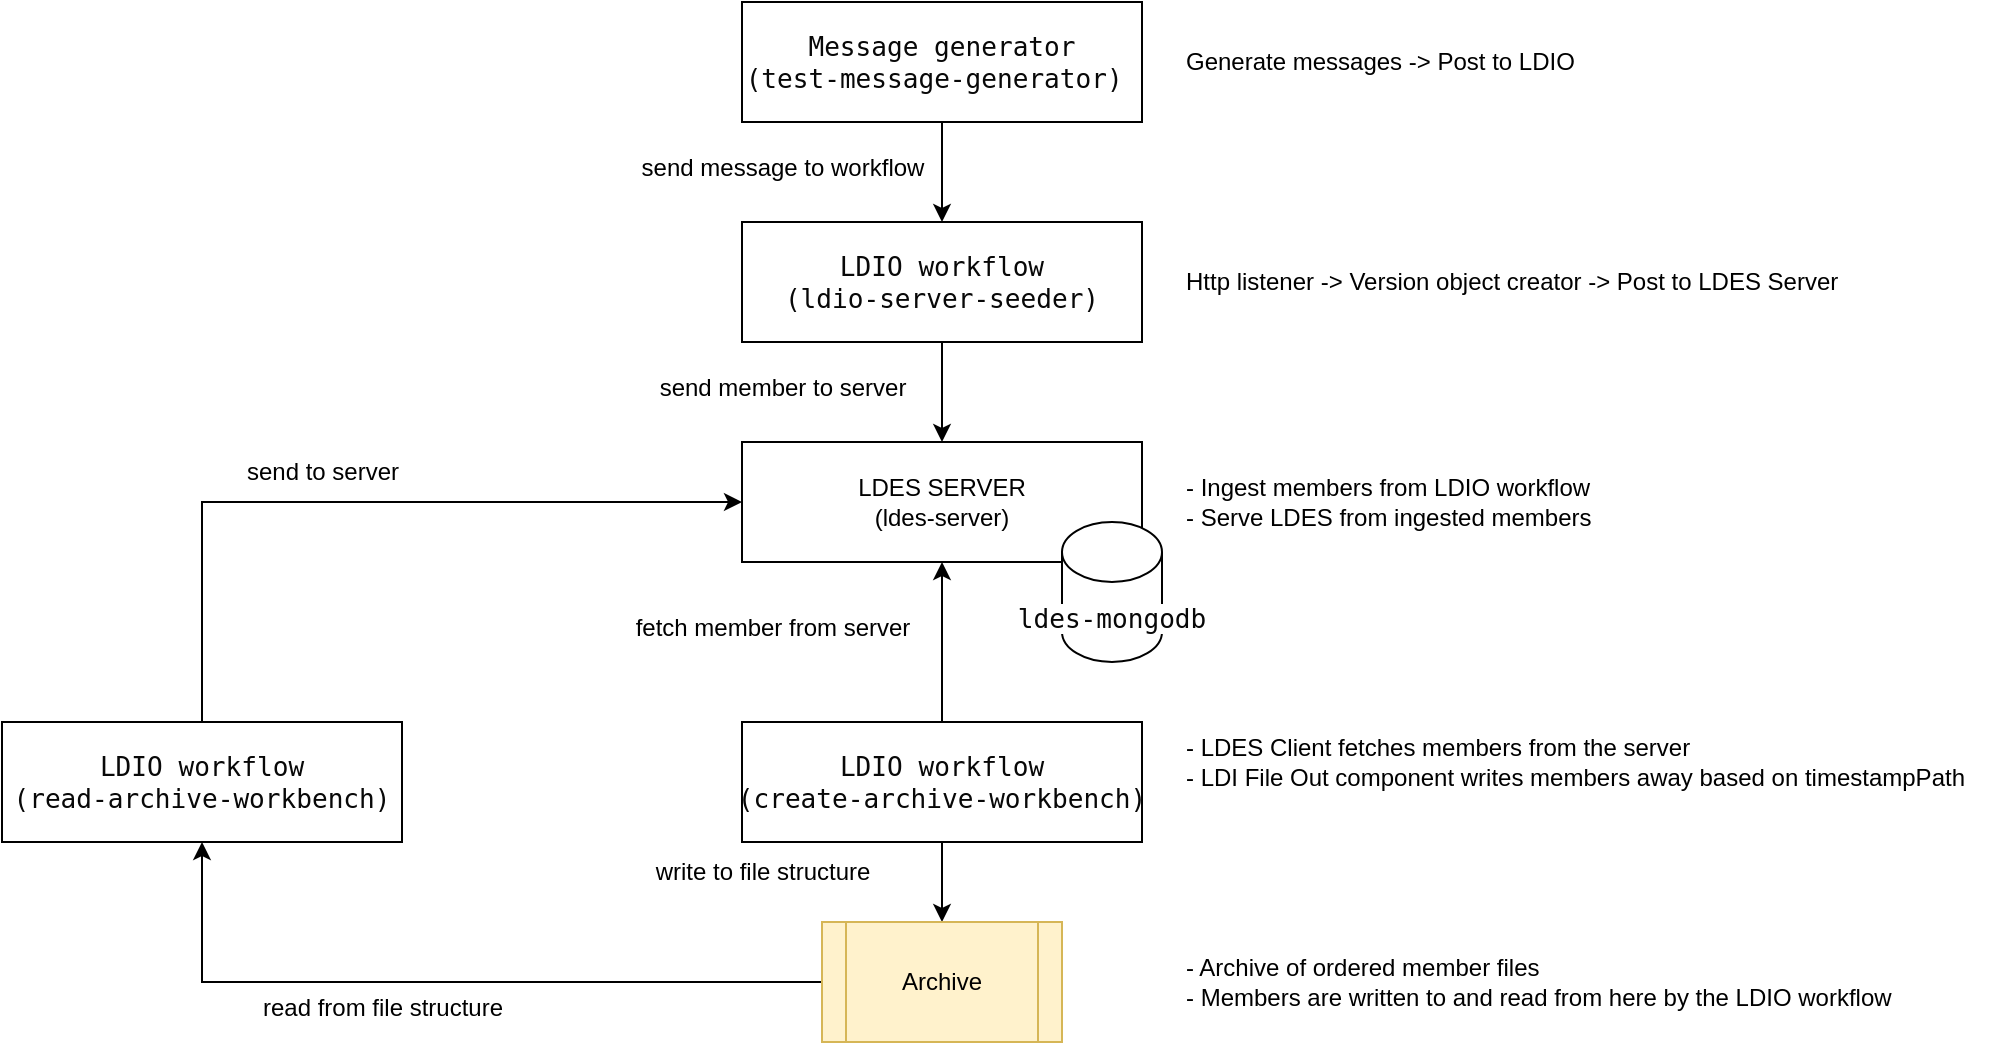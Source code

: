 <mxfile version="21.6.1" type="device">
  <diagram name="Page-1" id="xZSvtKnVIfYFNbxJ1uxX">
    <mxGraphModel dx="2284" dy="822" grid="1" gridSize="10" guides="1" tooltips="1" connect="1" arrows="1" fold="1" page="1" pageScale="1" pageWidth="850" pageHeight="1100" math="0" shadow="0">
      <root>
        <mxCell id="0" />
        <mxCell id="1" parent="0" />
        <mxCell id="zM5nsOcxDUziJYWUCTA9-3" style="edgeStyle=orthogonalEdgeStyle;rounded=0;orthogonalLoop=1;jettySize=auto;html=1;" parent="1" source="zM5nsOcxDUziJYWUCTA9-1" target="zM5nsOcxDUziJYWUCTA9-2" edge="1">
          <mxGeometry relative="1" as="geometry" />
        </mxCell>
        <mxCell id="zM5nsOcxDUziJYWUCTA9-1" value="&lt;div style=&quot;background-color:#ffffff;color:#080808;font-family:&#39;JetBrains Mono&#39;,monospace;font-size:9.8pt;&quot;&gt;&lt;pre&gt;Message generator&lt;br&gt;(test-message-generator) &lt;/pre&gt;&lt;/div&gt;" style="rounded=0;whiteSpace=wrap;html=1;" parent="1" vertex="1">
          <mxGeometry x="40" y="80" width="200" height="60" as="geometry" />
        </mxCell>
        <mxCell id="zM5nsOcxDUziJYWUCTA9-8" style="edgeStyle=orthogonalEdgeStyle;rounded=0;orthogonalLoop=1;jettySize=auto;html=1;entryX=0.5;entryY=0;entryDx=0;entryDy=0;" parent="1" source="zM5nsOcxDUziJYWUCTA9-2" target="zM5nsOcxDUziJYWUCTA9-7" edge="1">
          <mxGeometry relative="1" as="geometry" />
        </mxCell>
        <mxCell id="zM5nsOcxDUziJYWUCTA9-2" value="&lt;div style=&quot;background-color:#ffffff;color:#080808;font-family:&#39;JetBrains Mono&#39;,monospace;font-size:9.8pt;&quot;&gt;&lt;pre&gt;LDIO workflow&lt;br&gt;(ldio-server-seeder)&lt;/pre&gt;&lt;/div&gt;" style="rounded=0;whiteSpace=wrap;html=1;" parent="1" vertex="1">
          <mxGeometry x="40" y="190" width="200" height="60" as="geometry" />
        </mxCell>
        <mxCell id="zM5nsOcxDUziJYWUCTA9-4" value="&lt;div align=&quot;left&quot;&gt;Http listener -&amp;gt; Version object creator -&amp;gt; Post to LDES Server&lt;/div&gt;" style="text;html=1;align=left;verticalAlign=middle;resizable=0;points=[];autosize=1;strokeColor=none;fillColor=none;" parent="1" vertex="1">
          <mxGeometry x="260" y="205" width="350" height="30" as="geometry" />
        </mxCell>
        <mxCell id="zM5nsOcxDUziJYWUCTA9-6" value="&lt;div align=&quot;left&quot;&gt;Generate messages -&amp;gt; Post to LDIO&lt;/div&gt;" style="text;html=1;align=left;verticalAlign=middle;resizable=0;points=[];autosize=1;strokeColor=none;fillColor=none;" parent="1" vertex="1">
          <mxGeometry x="260" y="95" width="220" height="30" as="geometry" />
        </mxCell>
        <mxCell id="zM5nsOcxDUziJYWUCTA9-7" value="&lt;div&gt;LDES SERVER&lt;/div&gt;&lt;div&gt;(ldes-server)&lt;/div&gt;" style="rounded=0;whiteSpace=wrap;html=1;" parent="1" vertex="1">
          <mxGeometry x="40" y="300" width="200" height="60" as="geometry" />
        </mxCell>
        <mxCell id="zM5nsOcxDUziJYWUCTA9-9" value="&lt;div align=&quot;left&quot;&gt;- Ingest members from LDIO workflow&lt;/div&gt;&lt;div align=&quot;left&quot;&gt;- Serve LDES from ingested members&lt;br&gt;&lt;/div&gt;" style="text;html=1;align=left;verticalAlign=middle;resizable=0;points=[];autosize=1;strokeColor=none;fillColor=none;" parent="1" vertex="1">
          <mxGeometry x="260" y="310" width="230" height="40" as="geometry" />
        </mxCell>
        <mxCell id="zM5nsOcxDUziJYWUCTA9-10" value="&lt;div style=&quot;background-color:#ffffff;color:#080808;font-family:&#39;JetBrains Mono&#39;,monospace;font-size:9.8pt;&quot;&gt;&lt;pre&gt;ldes-mongodb&lt;/pre&gt;&lt;/div&gt;" style="shape=cylinder3;whiteSpace=wrap;html=1;boundedLbl=1;backgroundOutline=1;size=15;" parent="1" vertex="1">
          <mxGeometry x="200" y="340" width="50" height="70" as="geometry" />
        </mxCell>
        <mxCell id="zM5nsOcxDUziJYWUCTA9-19" value="send message to workflow" style="text;html=1;align=center;verticalAlign=middle;resizable=0;points=[];autosize=1;strokeColor=none;fillColor=none;" parent="1" vertex="1">
          <mxGeometry x="-20" y="148" width="160" height="30" as="geometry" />
        </mxCell>
        <mxCell id="zM5nsOcxDUziJYWUCTA9-20" value="&lt;div&gt;send member to server&lt;/div&gt;" style="text;html=1;align=center;verticalAlign=middle;resizable=0;points=[];autosize=1;strokeColor=none;fillColor=none;" parent="1" vertex="1">
          <mxGeometry x="-15" y="258" width="150" height="30" as="geometry" />
        </mxCell>
        <mxCell id="zM5nsOcxDUziJYWUCTA9-21" value="fetch member from server" style="text;html=1;align=center;verticalAlign=middle;resizable=0;points=[];autosize=1;strokeColor=none;fillColor=none;" parent="1" vertex="1">
          <mxGeometry x="-25" y="378" width="160" height="30" as="geometry" />
        </mxCell>
        <mxCell id="4KkQF4seUvEKoSXVe8KG-8" style="edgeStyle=orthogonalEdgeStyle;rounded=0;orthogonalLoop=1;jettySize=auto;html=1;entryX=0.5;entryY=0;entryDx=0;entryDy=0;" edge="1" parent="1" source="4KkQF4seUvEKoSXVe8KG-1" target="4KkQF4seUvEKoSXVe8KG-5">
          <mxGeometry relative="1" as="geometry" />
        </mxCell>
        <mxCell id="4KkQF4seUvEKoSXVe8KG-12" style="edgeStyle=orthogonalEdgeStyle;rounded=0;orthogonalLoop=1;jettySize=auto;html=1;entryX=0.5;entryY=1;entryDx=0;entryDy=0;" edge="1" parent="1" source="4KkQF4seUvEKoSXVe8KG-1" target="zM5nsOcxDUziJYWUCTA9-7">
          <mxGeometry relative="1" as="geometry" />
        </mxCell>
        <mxCell id="4KkQF4seUvEKoSXVe8KG-1" value="&lt;div style=&quot;font-family: &amp;quot;JetBrains Mono&amp;quot;, monospace; font-size: 9.8pt;&quot;&gt;&lt;pre&gt;&lt;font color=&quot;#080808&quot;&gt;LDIO workflow&lt;br&gt;(create-archive-workbench)&lt;/font&gt;&lt;/pre&gt;&lt;/div&gt;" style="rounded=0;whiteSpace=wrap;html=1;" vertex="1" parent="1">
          <mxGeometry x="40" y="440" width="200" height="60" as="geometry" />
        </mxCell>
        <mxCell id="4KkQF4seUvEKoSXVe8KG-4" value="&lt;div align=&quot;left&quot;&gt;- LDES Client fetches members from the server&lt;/div&gt;&lt;div align=&quot;left&quot;&gt;- LDI File Out component writes members away based on timestampPath&lt;br&gt;&lt;/div&gt;" style="text;html=1;align=left;verticalAlign=middle;resizable=0;points=[];autosize=1;strokeColor=none;fillColor=none;" vertex="1" parent="1">
          <mxGeometry x="260" y="440" width="410" height="40" as="geometry" />
        </mxCell>
        <mxCell id="4KkQF4seUvEKoSXVe8KG-15" style="edgeStyle=orthogonalEdgeStyle;rounded=0;orthogonalLoop=1;jettySize=auto;html=1;entryX=0.5;entryY=1;entryDx=0;entryDy=0;" edge="1" parent="1" source="4KkQF4seUvEKoSXVe8KG-5" target="4KkQF4seUvEKoSXVe8KG-9">
          <mxGeometry relative="1" as="geometry" />
        </mxCell>
        <mxCell id="4KkQF4seUvEKoSXVe8KG-5" value="Archive" style="shape=process;whiteSpace=wrap;html=1;backgroundOutline=1;fillColor=#fff2cc;strokeColor=#d6b656;" vertex="1" parent="1">
          <mxGeometry x="80" y="540" width="120" height="60" as="geometry" />
        </mxCell>
        <mxCell id="4KkQF4seUvEKoSXVe8KG-6" value="&lt;div align=&quot;left&quot;&gt;- Archive of ordered member files&amp;nbsp;&lt;/div&gt;&lt;div align=&quot;left&quot;&gt;- Members are written to and read from here by the LDIO workflow&lt;/div&gt;" style="text;html=1;align=left;verticalAlign=middle;resizable=0;points=[];autosize=1;strokeColor=none;fillColor=none;" vertex="1" parent="1">
          <mxGeometry x="260" y="550" width="380" height="40" as="geometry" />
        </mxCell>
        <mxCell id="4KkQF4seUvEKoSXVe8KG-14" style="edgeStyle=orthogonalEdgeStyle;rounded=0;orthogonalLoop=1;jettySize=auto;html=1;entryX=0;entryY=0.5;entryDx=0;entryDy=0;exitX=0.5;exitY=0;exitDx=0;exitDy=0;" edge="1" parent="1" source="4KkQF4seUvEKoSXVe8KG-9" target="zM5nsOcxDUziJYWUCTA9-7">
          <mxGeometry relative="1" as="geometry" />
        </mxCell>
        <mxCell id="4KkQF4seUvEKoSXVe8KG-9" value="&lt;div style=&quot;font-family: &amp;quot;JetBrains Mono&amp;quot;, monospace; font-size: 9.8pt;&quot;&gt;&lt;pre&gt;&lt;font color=&quot;#080808&quot;&gt;LDIO workflow&lt;br&gt;(read-archive-workbench)&lt;/font&gt;&lt;/pre&gt;&lt;/div&gt;" style="rounded=0;whiteSpace=wrap;html=1;" vertex="1" parent="1">
          <mxGeometry x="-330" y="440" width="200" height="60" as="geometry" />
        </mxCell>
        <mxCell id="4KkQF4seUvEKoSXVe8KG-17" value="write to file structure" style="text;html=1;align=center;verticalAlign=middle;resizable=0;points=[];autosize=1;strokeColor=none;fillColor=none;" vertex="1" parent="1">
          <mxGeometry x="-15" y="500" width="130" height="30" as="geometry" />
        </mxCell>
        <mxCell id="4KkQF4seUvEKoSXVe8KG-18" value="read from file structure" style="text;html=1;align=center;verticalAlign=middle;resizable=0;points=[];autosize=1;strokeColor=none;fillColor=none;" vertex="1" parent="1">
          <mxGeometry x="-210" y="568" width="140" height="30" as="geometry" />
        </mxCell>
        <mxCell id="4KkQF4seUvEKoSXVe8KG-19" value="send to server" style="text;html=1;align=center;verticalAlign=middle;resizable=0;points=[];autosize=1;strokeColor=none;fillColor=none;" vertex="1" parent="1">
          <mxGeometry x="-220" y="300" width="100" height="30" as="geometry" />
        </mxCell>
      </root>
    </mxGraphModel>
  </diagram>
</mxfile>
